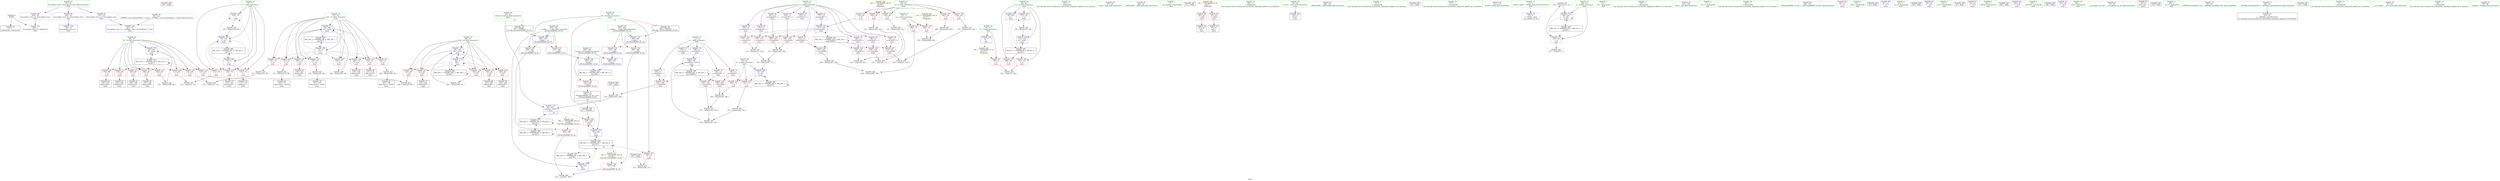 digraph "SVFG" {
	label="SVFG";

	Node0x56038b262e60 [shape=record,color=grey,label="{NodeID: 0\nNullPtr}"];
	Node0x56038b262e60 -> Node0x56038b285d30[style=solid];
	Node0x56038b262e60 -> Node0x56038b28c820[style=solid];
	Node0x56038b2b7a70 [shape=record,color=black,label="{NodeID: 346\n274 = PHI()\n}"];
	Node0x56038b295200 [shape=record,color=grey,label="{NodeID: 263\n228 = cmp(226, 227, )\n}"];
	Node0x56038b28d7c0 [shape=record,color=blue,label="{NodeID: 180\n302\<--297\n__b.addr\<--__b\n_ZSt3maxIdERKT_S2_S2_\n}"];
	Node0x56038b28d7c0 -> Node0x56038b28c1e0[style=dashed];
	Node0x56038b28d7c0 -> Node0x56038b28c2b0[style=dashed];
	Node0x56038b284ba0 [shape=record,color=red,label="{NodeID: 97\n102\<--8\n\<--T\nmain\n}"];
	Node0x56038b284ba0 -> Node0x56038b295680[style=solid];
	Node0x56038b282cd0 [shape=record,color=green,label="{NodeID: 14\n142\<--1\n\<--dummyObj\nCan only get source location for instruction, argument, global var or function.}"];
	Node0x56038b285700 [shape=record,color=red,label="{NodeID: 111\n159\<--66\n\<--N\nmain\n}"];
	Node0x56038b285700 -> Node0x56038b2865b0[style=solid];
	Node0x56038b2838e0 [shape=record,color=green,label="{NodeID: 28\n57\<--58\nmain\<--main_field_insensitive\n}"];
	Node0x56038b2a54e0 [shape=record,color=black,label="{NodeID: 291\nMR_32V_2 = PHI(MR_32V_4, MR_32V_1, )\npts\{140000 \}\n}"];
	Node0x56038b2a54e0 -> Node0x56038b28b5b0[style=dashed];
	Node0x56038b2a54e0 -> Node0x56038b28b680[style=dashed];
	Node0x56038b2a54e0 -> Node0x56038b28bc30[style=dashed];
	Node0x56038b2a54e0 -> Node0x56038b28bdd0[style=dashed];
	Node0x56038b2a54e0 -> Node0x56038b28cd30[style=dashed];
	Node0x56038b2a54e0 -> Node0x56038b2a54e0[style=dashed];
	Node0x56038b28aa50 [shape=record,color=red,label="{NodeID: 125\n172\<--72\n\<--i13\nmain\n}"];
	Node0x56038b28aa50 -> Node0x56038b289700[style=solid];
	Node0x56038b2844a0 [shape=record,color=green,label="{NodeID: 42\n96\<--97\n_ZNSirsERi\<--_ZNSirsERi_field_insensitive\n}"];
	Node0x56038b28b5b0 [shape=record,color=red,label="{NodeID: 139\n139\<--138\n\<--arrayidx18\nmain\n}"];
	Node0x56038b28b5b0 -> Node0x56038b28a180[style=solid];
	Node0x56038b2861a0 [shape=record,color=black,label="{NodeID: 56\n117\<--116\nidxprom\<--\nmain\n}"];
	Node0x56038b291970 [shape=record,color=grey,label="{NodeID: 236\n270 = Binary(268, 269, )\n}"];
	Node0x56038b28c110 [shape=record,color=red,label="{NodeID: 153\n315\<--300\n\<--__a.addr\n_ZSt3maxIdERKT_S2_S2_\n}"];
	Node0x56038b28c110 -> Node0x56038b28d960[style=solid];
	Node0x56038b286d00 [shape=record,color=black,label="{NodeID: 70\n243\<--242\nidxprom65\<--\nmain\n}"];
	Node0x56038b292e70 [shape=record,color=grey,label="{NodeID: 250\n167 = Binary(162, 166, )\n}"];
	Node0x56038b292e70 -> Node0x56038b292270[style=solid];
	Node0x56038b28cd30 [shape=record,color=blue,label="{NodeID: 167\n157\<--154\narrayidx26\<--\nmain\n}"];
	Node0x56038b28cd30 -> Node0x56038b28b750[style=dashed];
	Node0x56038b28cd30 -> Node0x56038b28b820[style=dashed];
	Node0x56038b28cd30 -> Node0x56038b28b8f0[style=dashed];
	Node0x56038b28cd30 -> Node0x56038b28b9c0[style=dashed];
	Node0x56038b28cd30 -> Node0x56038b28bc30[style=dashed];
	Node0x56038b28cd30 -> Node0x56038b28bdd0[style=dashed];
	Node0x56038b28cd30 -> Node0x56038b2a54e0[style=dashed];
	Node0x56038b287860 [shape=record,color=purple,label="{NodeID: 84\n170\<--13\narrayidx33\<--x\nmain\n}"];
	Node0x56038b287860 -> Node0x56038b28b8f0[style=solid];
	Node0x56038b266de0 [shape=record,color=green,label="{NodeID: 1\n7\<--1\n__dso_handle\<--dummyObj\nGlob }"];
	Node0x56038b2b7b40 [shape=record,color=black,label="{NodeID: 347\n211 = PHI()\n}"];
	Node0x56038b295380 [shape=record,color=grey,label="{NodeID: 264\n310 = cmp(307, 309, )\n}"];
	Node0x56038b28d890 [shape=record,color=blue,label="{NodeID: 181\n298\<--312\nretval\<--\n_ZSt3maxIdERKT_S2_S2_\n}"];
	Node0x56038b28d890 -> Node0x56038b2a59e0[style=dashed];
	Node0x56038b284c70 [shape=record,color=red,label="{NodeID: 98\n85\<--19\n\<--stdin\nmain\n}"];
	Node0x56038b284c70 -> Node0x56038b286000[style=solid];
	Node0x56038b282d60 [shape=record,color=green,label="{NodeID: 15\n194\<--1\n\<--dummyObj\nCan only get source location for instruction, argument, global var or function.}"];
	Node0x56038b2857d0 [shape=record,color=red,label="{NodeID: 112\n168\<--66\n\<--N\nmain\n}"];
	Node0x56038b2857d0 -> Node0x56038b286750[style=solid];
	Node0x56038b2839e0 [shape=record,color=green,label="{NodeID: 29\n60\<--61\nretval\<--retval_field_insensitive\nmain\n}"];
	Node0x56038b2839e0 -> Node0x56038b28c920[style=solid];
	Node0x56038b2a59e0 [shape=record,color=black,label="{NodeID: 292\nMR_36V_3 = PHI(MR_36V_4, MR_36V_2, )\npts\{299 \}\n}"];
	Node0x56038b2a59e0 -> Node0x56038b28bf70[style=dashed];
	Node0x56038b28ab20 [shape=record,color=red,label="{NodeID: 126\n180\<--72\n\<--i13\nmain\n}"];
	Node0x56038b28ab20 -> Node0x56038b2868f0[style=solid];
	Node0x56038b2845a0 [shape=record,color=green,label="{NodeID: 43\n106\<--107\n_ZNSirsERd\<--_ZNSirsERd_field_insensitive\n}"];
	Node0x56038b28b680 [shape=record,color=red,label="{NodeID: 140\n149\<--148\n\<--arrayidx22\nmain\n}"];
	Node0x56038b28b680 -> Node0x56038b28a000[style=solid];
	Node0x56038b286270 [shape=record,color=black,label="{NodeID: 57\n121\<--120\nidxprom10\<--\nmain\n}"];
	Node0x56038b291af0 [shape=record,color=grey,label="{NodeID: 237\n146 = Binary(145, 99, )\n}"];
	Node0x56038b291af0 -> Node0x56038b286410[style=solid];
	Node0x56038b28c1e0 [shape=record,color=red,label="{NodeID: 154\n308\<--302\n\<--__b.addr\n_ZSt3maxIdERKT_S2_S2_\n}"];
	Node0x56038b28c1e0 -> Node0x56038b28c450[style=solid];
	Node0x56038b286dd0 [shape=record,color=black,label="{NodeID: 71\n295\<--318\n_ZSt3maxIdERKT_S2_S2__ret\<--\n_ZSt3maxIdERKT_S2_S2_\n|{<s0>14}}"];
	Node0x56038b286dd0:s0 -> Node0x56038b2b7e70[style=solid,color=blue];
	Node0x56038b289280 [shape=record,color=grey,label="{NodeID: 251\n191 = Binary(183, 190, )\n}"];
	Node0x56038b289280 -> Node0x56038b2929f0[style=solid];
	Node0x56038b28ce00 [shape=record,color=blue,label="{NodeID: 168\n74\<--178\nk\<--div\nmain\n}"];
	Node0x56038b28ce00 -> Node0x56038b28ad90[style=dashed];
	Node0x56038b28ce00 -> Node0x56038b28ae60[style=dashed];
	Node0x56038b28ce00 -> Node0x56038b2a3be0[style=dashed];
	Node0x56038b287930 [shape=record,color=purple,label="{NodeID: 85\n175\<--13\narrayidx36\<--x\nmain\n}"];
	Node0x56038b287930 -> Node0x56038b28b9c0[style=solid];
	Node0x56038b267650 [shape=record,color=green,label="{NodeID: 2\n9\<--1\n\<--dummyObj\nCan only get source location for instruction, argument, global var or function.}"];
	Node0x56038b2b7c10 [shape=record,color=black,label="{NodeID: 348\n221 = PHI()\n}"];
	Node0x56038b295500 [shape=record,color=grey,label="{NodeID: 265\n114 = cmp(112, 113, )\n}"];
	Node0x56038b28d960 [shape=record,color=blue,label="{NodeID: 182\n298\<--315\nretval\<--\n_ZSt3maxIdERKT_S2_S2_\n}"];
	Node0x56038b28d960 -> Node0x56038b2a59e0[style=dashed];
	Node0x56038b284d40 [shape=record,color=red,label="{NodeID: 99\n91\<--24\n\<--stdout\nmain\n}"];
	Node0x56038b284d40 -> Node0x56038b2860d0[style=solid];
	Node0x56038b282df0 [shape=record,color=green,label="{NodeID: 16\n217\<--1\n\<--dummyObj\nCan only get source location for instruction, argument, global var or function.}"];
	Node0x56038b2858a0 [shape=record,color=red,label="{NodeID: 113\n196\<--66\n\<--N\nmain\n}"];
	Node0x56038b2858a0 -> Node0x56038b286a90[style=solid];
	Node0x56038b283ab0 [shape=record,color=green,label="{NodeID: 30\n62\<--63\ncs\<--cs_field_insensitive\nmain\n}"];
	Node0x56038b283ab0 -> Node0x56038b284e10[style=solid];
	Node0x56038b283ab0 -> Node0x56038b284ee0[style=solid];
	Node0x56038b283ab0 -> Node0x56038b284fb0[style=solid];
	Node0x56038b283ab0 -> Node0x56038b28c9f0[style=solid];
	Node0x56038b283ab0 -> Node0x56038b28d620[style=solid];
	Node0x56038b28abf0 [shape=record,color=red,label="{NodeID: 127\n185\<--72\n\<--i13\nmain\n}"];
	Node0x56038b28abf0 -> Node0x56038b289880[style=solid];
	Node0x56038b2846a0 [shape=record,color=green,label="{NodeID: 44\n212\<--213\nprintf\<--printf_field_insensitive\n}"];
	Node0x56038b28b750 [shape=record,color=red,label="{NodeID: 141\n162\<--161\n\<--arrayidx28\nmain\n}"];
	Node0x56038b28b750 -> Node0x56038b292e70[style=solid];
	Node0x56038b286340 [shape=record,color=black,label="{NodeID: 58\n137\<--136\nidxprom17\<--\nmain\n}"];
	Node0x56038b291c70 [shape=record,color=grey,label="{NodeID: 238\n246 = Binary(247, 245, )\n}"];
	Node0x56038b291c70 -> Node0x56038b291f70[style=solid];
	Node0x56038b28c2b0 [shape=record,color=red,label="{NodeID: 155\n312\<--302\n\<--__b.addr\n_ZSt3maxIdERKT_S2_S2_\n}"];
	Node0x56038b28c2b0 -> Node0x56038b28d890[style=solid];
	Node0x56038b286ea0 [shape=record,color=purple,label="{NodeID: 72\n41\<--4\n\<--_ZStL8__ioinit\n__cxx_global_var_init\n}"];
	Node0x56038b289400 [shape=record,color=grey,label="{NodeID: 252\n216 = Binary(215, 217, )\n}"];
	Node0x56038b289400 -> Node0x56038b28d140[style=solid];
	Node0x56038b28ced0 [shape=record,color=blue,label="{NodeID: 169\n198\<--195\narrayidx47\<--div45\nmain\n}"];
	Node0x56038b28ced0 -> Node0x56038b28bd00[style=dashed];
	Node0x56038b28ced0 -> Node0x56038b2a4fe0[style=dashed];
	Node0x56038b287a00 [shape=record,color=purple,label="{NodeID: 86\n232\<--13\narrayidx59\<--x\nmain\n}"];
	Node0x56038b287a00 -> Node0x56038b28bc30[style=solid];
	Node0x56038b2671a0 [shape=record,color=green,label="{NodeID: 3\n15\<--1\n.str\<--dummyObj\nGlob }"];
	Node0x56038b2b7d10 [shape=record,color=black,label="{NodeID: 349\n250 = PHI()\n}"];
	Node0x56038b2b7d10 -> Node0x56038b291df0[style=solid];
	Node0x56038b295680 [shape=record,color=grey,label="{NodeID: 266\n103 = cmp(101, 102, )\n}"];
	Node0x56038b284e10 [shape=record,color=red,label="{NodeID: 100\n101\<--62\n\<--cs\nmain\n}"];
	Node0x56038b284e10 -> Node0x56038b295680[style=solid];
	Node0x56038b282e80 [shape=record,color=green,label="{NodeID: 17\n223\<--1\n\<--dummyObj\nCan only get source location for instruction, argument, global var or function.}"];
	Node0x56038b285970 [shape=record,color=red,label="{NodeID: 114\n200\<--66\n\<--N\nmain\n}"];
	Node0x56038b285970 -> Node0x56038b292570[style=solid];
	Node0x56038b283b80 [shape=record,color=green,label="{NodeID: 31\n64\<--65\nD\<--D_field_insensitive\nmain\n}"];
	Node0x56038b283b80 -> Node0x56038b285080[style=solid];
	Node0x56038b283b80 -> Node0x56038b285150[style=solid];
	Node0x56038b283b80 -> Node0x56038b285220[style=solid];
	Node0x56038b283b80 -> Node0x56038b2852f0[style=solid];
	Node0x56038b283b80 -> Node0x56038b2853c0[style=solid];
	Node0x56038b2a6bf0 [shape=record,color=yellow,style=double,label="{NodeID: 294\n2V_1 = ENCHI(MR_2V_0)\npts\{1 \}\nFun[main]}"];
	Node0x56038b2a6bf0 -> Node0x56038b284c70[style=dashed];
	Node0x56038b2a6bf0 -> Node0x56038b284d40[style=dashed];
	Node0x56038b28acc0 [shape=record,color=red,label="{NodeID: 128\n205\<--72\n\<--i13\nmain\n}"];
	Node0x56038b28acc0 -> Node0x56038b292870[style=solid];
	Node0x56038b2847a0 [shape=record,color=green,label="{NodeID: 45\n251\<--252\nsqrt\<--sqrt_field_insensitive\n}"];
	Node0x56038b28b820 [shape=record,color=red,label="{NodeID: 142\n166\<--165\n\<--arrayidx30\nmain\n}"];
	Node0x56038b28b820 -> Node0x56038b292e70[style=solid];
	Node0x56038b286410 [shape=record,color=black,label="{NodeID: 59\n147\<--146\nidxprom21\<--add20\nmain\n}"];
	Node0x56038b291df0 [shape=record,color=grey,label="{NodeID: 239\n253 = Binary(241, 250, )\n}"];
	Node0x56038b291df0 -> Node0x56038b28d3b0[style=solid];
	Node0x56038b28c380 [shape=record,color=red,label="{NodeID: 156\n307\<--306\n\<--\n_ZSt3maxIdERKT_S2_S2_\n}"];
	Node0x56038b28c380 -> Node0x56038b295380[style=solid];
	Node0x56038b286f70 [shape=record,color=purple,label="{NodeID: 73\n118\<--11\narrayidx\<--t\nmain\n}"];
	Node0x56038b289580 [shape=record,color=grey,label="{NodeID: 253\n190 = Binary(184, 189, )\n}"];
	Node0x56038b289580 -> Node0x56038b289280[style=solid];
	Node0x56038b28cfa0 [shape=record,color=blue,label="{NodeID: 170\n66\<--201\nN\<--inc48\nmain\n}"];
	Node0x56038b28cfa0 -> Node0x56038b28a270[style=dashed];
	Node0x56038b28cfa0 -> Node0x56038b2a27e0[style=dashed];
	Node0x56038b287ad0 [shape=record,color=purple,label="{NodeID: 87\n244\<--13\narrayidx66\<--x\nmain\n}"];
	Node0x56038b287ad0 -> Node0x56038b28bdd0[style=solid];
	Node0x56038b267470 [shape=record,color=green,label="{NodeID: 4\n17\<--1\n.str.1\<--dummyObj\nGlob }"];
	Node0x56038b2b7e70 [shape=record,color=black,label="{NodeID: 350\n255 = PHI(295, )\n}"];
	Node0x56038b2b7e70 -> Node0x56038b28bea0[style=solid];
	Node0x56038b284ee0 [shape=record,color=red,label="{NodeID: 101\n209\<--62\n\<--cs\nmain\n}"];
	Node0x56038b282f10 [shape=record,color=green,label="{NodeID: 18\n247\<--1\n\<--dummyObj\nCan only get source location for instruction, argument, global var or function.}"];
	Node0x56038b2a22e0 [shape=record,color=black,label="{NodeID: 281\nMR_8V_3 = PHI(MR_8V_4, MR_8V_2, )\npts\{63 \}\n}"];
	Node0x56038b2a22e0 -> Node0x56038b284e10[style=dashed];
	Node0x56038b2a22e0 -> Node0x56038b284ee0[style=dashed];
	Node0x56038b2a22e0 -> Node0x56038b284fb0[style=dashed];
	Node0x56038b2a22e0 -> Node0x56038b28d620[style=dashed];
	Node0x56038b28a270 [shape=record,color=red,label="{NodeID: 115\n227\<--66\n\<--N\nmain\n}"];
	Node0x56038b28a270 -> Node0x56038b295200[style=solid];
	Node0x56038b283c50 [shape=record,color=green,label="{NodeID: 32\n66\<--67\nN\<--N_field_insensitive\nmain\n}"];
	Node0x56038b283c50 -> Node0x56038b285490[style=solid];
	Node0x56038b283c50 -> Node0x56038b285560[style=solid];
	Node0x56038b283c50 -> Node0x56038b285630[style=solid];
	Node0x56038b283c50 -> Node0x56038b285700[style=solid];
	Node0x56038b283c50 -> Node0x56038b2857d0[style=solid];
	Node0x56038b283c50 -> Node0x56038b2858a0[style=solid];
	Node0x56038b283c50 -> Node0x56038b285970[style=solid];
	Node0x56038b283c50 -> Node0x56038b28a270[style=solid];
	Node0x56038b283c50 -> Node0x56038b28cfa0[style=solid];
	Node0x56038b2a7710 [shape=record,color=yellow,style=double,label="{NodeID: 295\n4V_1 = ENCHI(MR_4V_0)\npts\{10 \}\nFun[main]}"];
	Node0x56038b2a7710 -> Node0x56038b284ba0[style=dashed];
	Node0x56038b28ad90 [shape=record,color=red,label="{NodeID: 129\n184\<--74\n\<--k\nmain\n}"];
	Node0x56038b28ad90 -> Node0x56038b289580[style=solid];
	Node0x56038b2848a0 [shape=record,color=green,label="{NodeID: 46\n256\<--257\n_ZSt3maxIdERKT_S2_S2_\<--_ZSt3maxIdERKT_S2_S2__field_insensitive\n}"];
	Node0x56038b28b8f0 [shape=record,color=red,label="{NodeID: 143\n171\<--170\n\<--arrayidx33\nmain\n}"];
	Node0x56038b28b8f0 -> Node0x56038b2920f0[style=solid];
	Node0x56038b2864e0 [shape=record,color=black,label="{NodeID: 60\n156\<--155\nidxprom25\<--\nmain\n}"];
	Node0x56038b291f70 [shape=record,color=grey,label="{NodeID: 240\n249 = Binary(246, 248, )\n}"];
	Node0x56038b28c450 [shape=record,color=red,label="{NodeID: 157\n309\<--308\n\<--\n_ZSt3maxIdERKT_S2_S2_\n}"];
	Node0x56038b28c450 -> Node0x56038b295380[style=solid];
	Node0x56038b287040 [shape=record,color=purple,label="{NodeID: 74\n182\<--11\narrayidx39\<--t\nmain\n}"];
	Node0x56038b287040 -> Node0x56038b28ba90[style=solid];
	Node0x56038b289700 [shape=record,color=grey,label="{NodeID: 254\n173 = Binary(172, 99, )\n}"];
	Node0x56038b289700 -> Node0x56038b286820[style=solid];
	Node0x56038b28d070 [shape=record,color=blue,label="{NodeID: 171\n72\<--206\ni13\<--inc50\nmain\n}"];
	Node0x56038b28d070 -> Node0x56038b28a710[style=dashed];
	Node0x56038b28d070 -> Node0x56038b28a7e0[style=dashed];
	Node0x56038b28d070 -> Node0x56038b28a8b0[style=dashed];
	Node0x56038b28d070 -> Node0x56038b28a980[style=dashed];
	Node0x56038b28d070 -> Node0x56038b28aa50[style=dashed];
	Node0x56038b28d070 -> Node0x56038b28ab20[style=dashed];
	Node0x56038b28d070 -> Node0x56038b28abf0[style=dashed];
	Node0x56038b28d070 -> Node0x56038b28acc0[style=dashed];
	Node0x56038b28d070 -> Node0x56038b28d070[style=dashed];
	Node0x56038b28d070 -> Node0x56038b2a36e0[style=dashed];
	Node0x56038b287ba0 [shape=record,color=purple,label="{NodeID: 88\n86\<--15\n\<--.str\nmain\n}"];
	Node0x56038b267500 [shape=record,color=green,label="{NodeID: 5\n19\<--1\nstdin\<--dummyObj\nGlob }"];
	Node0x56038b2b8000 [shape=record,color=black,label="{NodeID: 351\n296 = PHI(78, )\n0th arg _ZSt3maxIdERKT_S2_S2_ }"];
	Node0x56038b2b8000 -> Node0x56038b28d6f0[style=solid];
	Node0x56038b284fb0 [shape=record,color=red,label="{NodeID: 102\n277\<--62\n\<--cs\nmain\n}"];
	Node0x56038b284fb0 -> Node0x56038b289b80[style=solid];
	Node0x56038b282fe0 [shape=record,color=green,label="{NodeID: 19\n4\<--6\n_ZStL8__ioinit\<--_ZStL8__ioinit_field_insensitive\nGlob }"];
	Node0x56038b282fe0 -> Node0x56038b286ea0[style=solid];
	Node0x56038b2a27e0 [shape=record,color=black,label="{NodeID: 282\nMR_12V_2 = PHI(MR_12V_4, MR_12V_1, )\npts\{67 \}\n}"];
	Node0x56038b2a27e0 -> Node0x56038b285490[style=dashed];
	Node0x56038b2a27e0 -> Node0x56038b285560[style=dashed];
	Node0x56038b2a27e0 -> Node0x56038b285630[style=dashed];
	Node0x56038b2a27e0 -> Node0x56038b285700[style=dashed];
	Node0x56038b2a27e0 -> Node0x56038b2857d0[style=dashed];
	Node0x56038b2a27e0 -> Node0x56038b2858a0[style=dashed];
	Node0x56038b2a27e0 -> Node0x56038b285970[style=dashed];
	Node0x56038b2a27e0 -> Node0x56038b28a270[style=dashed];
	Node0x56038b2a27e0 -> Node0x56038b28cfa0[style=dashed];
	Node0x56038b2a27e0 -> Node0x56038b2a27e0[style=dashed];
	Node0x56038b28a300 [shape=record,color=red,label="{NodeID: 116\n215\<--68\n\<--A\nmain\n}"];
	Node0x56038b28a300 -> Node0x56038b289400[style=solid];
	Node0x56038b28a300 -> Node0x56038b295080[style=solid];
	Node0x56038b283d20 [shape=record,color=green,label="{NodeID: 33\n68\<--69\nA\<--A_field_insensitive\nmain\n}"];
	Node0x56038b283d20 -> Node0x56038b28a300[style=solid];
	Node0x56038b283d20 -> Node0x56038b28d140[style=solid];
	Node0x56038b28ae60 [shape=record,color=red,label="{NodeID: 130\n192\<--74\n\<--k\nmain\n}"];
	Node0x56038b28ae60 -> Node0x56038b292b70[style=solid];
	Node0x56038b2849a0 [shape=record,color=green,label="{NodeID: 47\n298\<--299\nretval\<--retval_field_insensitive\n_ZSt3maxIdERKT_S2_S2_\n}"];
	Node0x56038b2849a0 -> Node0x56038b28bf70[style=solid];
	Node0x56038b2849a0 -> Node0x56038b28d890[style=solid];
	Node0x56038b2849a0 -> Node0x56038b28d960[style=solid];
	Node0x56038b28b9c0 [shape=record,color=red,label="{NodeID: 144\n176\<--175\n\<--arrayidx36\nmain\n}"];
	Node0x56038b28b9c0 -> Node0x56038b2920f0[style=solid];
	Node0x56038b2865b0 [shape=record,color=black,label="{NodeID: 61\n160\<--159\nidxprom27\<--\nmain\n}"];
	Node0x56038b2920f0 [shape=record,color=grey,label="{NodeID: 241\n177 = Binary(171, 176, )\n}"];
	Node0x56038b2920f0 -> Node0x56038b292270[style=solid];
	Node0x56038b28c520 [shape=record,color=blue,label="{NodeID: 158\n8\<--9\nT\<--\nGlob }"];
	Node0x56038b28c520 -> Node0x56038b2a7710[style=dashed];
	Node0x56038b287110 [shape=record,color=purple,label="{NodeID: 75\n188\<--11\narrayidx42\<--t\nmain\n}"];
	Node0x56038b287110 -> Node0x56038b28bb60[style=solid];
	Node0x56038af94770 [shape=record,color=black,label="{NodeID: 338\n95 = PHI()\n}"];
	Node0x56038b289880 [shape=record,color=grey,label="{NodeID: 255\n186 = Binary(185, 99, )\n}"];
	Node0x56038b289880 -> Node0x56038b2869c0[style=solid];
	Node0x56038b28d140 [shape=record,color=blue,label="{NodeID: 172\n68\<--216\nA\<--dec\nmain\n}"];
	Node0x56038b28d140 -> Node0x56038b28a300[style=dashed];
	Node0x56038b28d140 -> Node0x56038b28d140[style=dashed];
	Node0x56038b28d140 -> Node0x56038b2a2ce0[style=dashed];
	Node0x56038b287c70 [shape=record,color=purple,label="{NodeID: 89\n87\<--17\n\<--.str.1\nmain\n}"];
	Node0x56038b2672c0 [shape=record,color=green,label="{NodeID: 6\n20\<--1\n.str.2\<--dummyObj\nGlob }"];
	Node0x56038b2b8100 [shape=record,color=black,label="{NodeID: 352\n297 = PHI(82, )\n1st arg _ZSt3maxIdERKT_S2_S2_ }"];
	Node0x56038b2b8100 -> Node0x56038b28d7c0[style=solid];
	Node0x56038b29e6e0 [shape=record,color=black,label="{NodeID: 269\nMR_24V_5 = PHI(MR_24V_7, MR_24V_4, )\npts\{79 \}\n|{|<s6>14}}"];
	Node0x56038b29e6e0 -> Node0x56038b28b0d0[style=dashed];
	Node0x56038b29e6e0 -> Node0x56038b28bea0[style=dashed];
	Node0x56038b29e6e0 -> Node0x56038b28d210[style=dashed];
	Node0x56038b29e6e0 -> Node0x56038b28d480[style=dashed];
	Node0x56038b29e6e0 -> Node0x56038b29e6e0[style=dashed];
	Node0x56038b29e6e0 -> Node0x56038b2a40e0[style=dashed];
	Node0x56038b29e6e0:s6 -> Node0x56038b2a8700[style=dashed,color=red];
	Node0x56038b285080 [shape=record,color=red,label="{NodeID: 103\n140\<--64\n\<--D\nmain\n}"];
	Node0x56038b285080 -> Node0x56038b292cf0[style=solid];
	Node0x56038b2830e0 [shape=record,color=green,label="{NodeID: 20\n8\<--10\nT\<--T_field_insensitive\nGlob }"];
	Node0x56038b2830e0 -> Node0x56038b284ba0[style=solid];
	Node0x56038b2830e0 -> Node0x56038b28c520[style=solid];
	Node0x56038b2a2ce0 [shape=record,color=black,label="{NodeID: 283\nMR_14V_2 = PHI(MR_14V_4, MR_14V_1, )\npts\{69 \}\n}"];
	Node0x56038b2a2ce0 -> Node0x56038b28a300[style=dashed];
	Node0x56038b2a2ce0 -> Node0x56038b28d140[style=dashed];
	Node0x56038b28a3d0 [shape=record,color=red,label="{NodeID: 117\n112\<--70\n\<--i\nmain\n}"];
	Node0x56038b28a3d0 -> Node0x56038b295500[style=solid];
	Node0x56038b283df0 [shape=record,color=green,label="{NodeID: 34\n70\<--71\ni\<--i_field_insensitive\nmain\n}"];
	Node0x56038b283df0 -> Node0x56038b28a3d0[style=solid];
	Node0x56038b283df0 -> Node0x56038b28a4a0[style=solid];
	Node0x56038b283df0 -> Node0x56038b28a570[style=solid];
	Node0x56038b283df0 -> Node0x56038b28a640[style=solid];
	Node0x56038b283df0 -> Node0x56038b28cac0[style=solid];
	Node0x56038b283df0 -> Node0x56038b28cb90[style=solid];
	Node0x56038b28af30 [shape=record,color=red,label="{NodeID: 131\n248\<--76\n\<--a\nmain\n}"];
	Node0x56038b28af30 -> Node0x56038b291f70[style=solid];
	Node0x56038b285a90 [shape=record,color=green,label="{NodeID: 48\n300\<--301\n__a.addr\<--__a.addr_field_insensitive\n_ZSt3maxIdERKT_S2_S2_\n}"];
	Node0x56038b285a90 -> Node0x56038b28c040[style=solid];
	Node0x56038b285a90 -> Node0x56038b28c110[style=solid];
	Node0x56038b285a90 -> Node0x56038b28d6f0[style=solid];
	Node0x56038b28ba90 [shape=record,color=red,label="{NodeID: 145\n183\<--182\n\<--arrayidx39\nmain\n}"];
	Node0x56038b28ba90 -> Node0x56038b289280[style=solid];
	Node0x56038b286680 [shape=record,color=black,label="{NodeID: 62\n164\<--163\nidxprom29\<--\nmain\n}"];
	Node0x56038b292270 [shape=record,color=grey,label="{NodeID: 242\n178 = Binary(167, 177, )\n}"];
	Node0x56038b292270 -> Node0x56038b28ce00[style=solid];
	Node0x56038b28c620 [shape=record,color=blue,label="{NodeID: 159\n326\<--31\nllvm.global_ctors_0\<--\nGlob }"];
	Node0x56038b2871e0 [shape=record,color=purple,label="{NodeID: 76\n198\<--11\narrayidx47\<--t\nmain\n}"];
	Node0x56038b2871e0 -> Node0x56038b28ced0[style=solid];
	Node0x56038b2b7310 [shape=record,color=black,label="{NodeID: 339\n105 = PHI()\n}"];
	Node0x56038b289a00 [shape=record,color=grey,label="{NodeID: 256\n126 = Binary(125, 99, )\n}"];
	Node0x56038b289a00 -> Node0x56038b28cb90[style=solid];
	Node0x56038b28d210 [shape=record,color=blue,label="{NodeID: 173\n78\<--223\nt0\<--\nmain\n}"];
	Node0x56038b28d210 -> Node0x56038b29e6e0[style=dashed];
	Node0x56038b287d40 [shape=record,color=purple,label="{NodeID: 90\n92\<--20\n\<--.str.2\nmain\n}"];
	Node0x56038b267350 [shape=record,color=green,label="{NodeID: 7\n22\<--1\n.str.3\<--dummyObj\nGlob }"];
	Node0x56038b285150 [shape=record,color=red,label="{NodeID: 104\n150\<--64\n\<--D\nmain\n}"];
	Node0x56038b285150 -> Node0x56038b2917f0[style=solid];
	Node0x56038b2831e0 [shape=record,color=green,label="{NodeID: 21\n11\<--12\nt\<--t_field_insensitive\nGlob }"];
	Node0x56038b2831e0 -> Node0x56038b286f70[style=solid];
	Node0x56038b2831e0 -> Node0x56038b287040[style=solid];
	Node0x56038b2831e0 -> Node0x56038b287110[style=solid];
	Node0x56038b2831e0 -> Node0x56038b2871e0[style=solid];
	Node0x56038b2831e0 -> Node0x56038b2872b0[style=solid];
	Node0x56038b2a31e0 [shape=record,color=black,label="{NodeID: 284\nMR_16V_2 = PHI(MR_16V_4, MR_16V_1, )\npts\{71 \}\n}"];
	Node0x56038b2a31e0 -> Node0x56038b28cac0[style=dashed];
	Node0x56038b28a4a0 [shape=record,color=red,label="{NodeID: 118\n116\<--70\n\<--i\nmain\n}"];
	Node0x56038b28a4a0 -> Node0x56038b2861a0[style=solid];
	Node0x56038b283ec0 [shape=record,color=green,label="{NodeID: 35\n72\<--73\ni13\<--i13_field_insensitive\nmain\n}"];
	Node0x56038b283ec0 -> Node0x56038b28a710[style=solid];
	Node0x56038b283ec0 -> Node0x56038b28a7e0[style=solid];
	Node0x56038b283ec0 -> Node0x56038b28a8b0[style=solid];
	Node0x56038b283ec0 -> Node0x56038b28a980[style=solid];
	Node0x56038b283ec0 -> Node0x56038b28aa50[style=solid];
	Node0x56038b283ec0 -> Node0x56038b28ab20[style=solid];
	Node0x56038b283ec0 -> Node0x56038b28abf0[style=solid];
	Node0x56038b283ec0 -> Node0x56038b28acc0[style=solid];
	Node0x56038b283ec0 -> Node0x56038b28cc60[style=solid];
	Node0x56038b283ec0 -> Node0x56038b28d070[style=solid];
	Node0x56038b2a79b0 [shape=record,color=yellow,style=double,label="{NodeID: 298\n10V_1 = ENCHI(MR_10V_0)\npts\{65 \}\nFun[main]}"];
	Node0x56038b2a79b0 -> Node0x56038b285080[style=dashed];
	Node0x56038b2a79b0 -> Node0x56038b285150[style=dashed];
	Node0x56038b2a79b0 -> Node0x56038b285220[style=dashed];
	Node0x56038b2a79b0 -> Node0x56038b2852f0[style=dashed];
	Node0x56038b2a79b0 -> Node0x56038b2853c0[style=dashed];
	Node0x56038b28b000 [shape=record,color=red,label="{NodeID: 132\n269\<--76\n\<--a\nmain\n}"];
	Node0x56038b28b000 -> Node0x56038b291970[style=solid];
	Node0x56038b285b60 [shape=record,color=green,label="{NodeID: 49\n302\<--303\n__b.addr\<--__b.addr_field_insensitive\n_ZSt3maxIdERKT_S2_S2_\n}"];
	Node0x56038b285b60 -> Node0x56038b28c1e0[style=solid];
	Node0x56038b285b60 -> Node0x56038b28c2b0[style=solid];
	Node0x56038b285b60 -> Node0x56038b28d7c0[style=solid];
	Node0x56038b28bb60 [shape=record,color=red,label="{NodeID: 146\n189\<--188\n\<--arrayidx42\nmain\n}"];
	Node0x56038b28bb60 -> Node0x56038b289580[style=solid];
	Node0x56038b286750 [shape=record,color=black,label="{NodeID: 63\n169\<--168\nidxprom32\<--\nmain\n}"];
	Node0x56038b2923f0 [shape=record,color=grey,label="{NodeID: 243\n263 = Binary(262, 99, )\n}"];
	Node0x56038b2923f0 -> Node0x56038b28d550[style=solid];
	Node0x56038b28c720 [shape=record,color=blue,label="{NodeID: 160\n327\<--32\nllvm.global_ctors_1\<--_GLOBAL__sub_I_KainanWang_1_0.cpp\nGlob }"];
	Node0x56038b2872b0 [shape=record,color=purple,label="{NodeID: 77\n240\<--11\narrayidx64\<--t\nmain\n}"];
	Node0x56038b2872b0 -> Node0x56038b28bd00[style=solid];
	Node0x56038b2b7470 [shape=record,color=black,label="{NodeID: 340\n42 = PHI()\n}"];
	Node0x56038b289b80 [shape=record,color=grey,label="{NodeID: 257\n278 = Binary(277, 99, )\n}"];
	Node0x56038b289b80 -> Node0x56038b28d620[style=solid];
	Node0x56038b28d2e0 [shape=record,color=blue,label="{NodeID: 174\n80\<--9\ni54\<--\nmain\n}"];
	Node0x56038b28d2e0 -> Node0x56038b28b1a0[style=dashed];
	Node0x56038b28d2e0 -> Node0x56038b28b270[style=dashed];
	Node0x56038b28d2e0 -> Node0x56038b28b340[style=dashed];
	Node0x56038b28d2e0 -> Node0x56038b28b410[style=dashed];
	Node0x56038b28d2e0 -> Node0x56038b28b4e0[style=dashed];
	Node0x56038b28d2e0 -> Node0x56038b28d2e0[style=dashed];
	Node0x56038b28d2e0 -> Node0x56038b28d550[style=dashed];
	Node0x56038b28d2e0 -> Node0x56038b2a45e0[style=dashed];
	Node0x56038b287e10 [shape=record,color=purple,label="{NodeID: 91\n93\<--22\n\<--.str.3\nmain\n}"];
	Node0x56038b266b40 [shape=record,color=green,label="{NodeID: 8\n24\<--1\nstdout\<--dummyObj\nGlob }"];
	Node0x56038b29f0e0 [shape=record,color=black,label="{NodeID: 271\nMR_28V_4 = PHI(MR_28V_6, MR_28V_3, )\npts\{83 \}\n}"];
	Node0x56038b29f0e0 -> Node0x56038b28d3b0[style=dashed];
	Node0x56038b29f0e0 -> Node0x56038b29f0e0[style=dashed];
	Node0x56038b29f0e0 -> Node0x56038b2a4ae0[style=dashed];
	Node0x56038b285220 [shape=record,color=red,label="{NodeID: 105\n154\<--64\n\<--D\nmain\n}"];
	Node0x56038b285220 -> Node0x56038b28cd30[style=solid];
	Node0x56038b2832e0 [shape=record,color=green,label="{NodeID: 22\n13\<--14\nx\<--x_field_insensitive\nGlob }"];
	Node0x56038b2832e0 -> Node0x56038b287380[style=solid];
	Node0x56038b2832e0 -> Node0x56038b287450[style=solid];
	Node0x56038b2832e0 -> Node0x56038b287520[style=solid];
	Node0x56038b2832e0 -> Node0x56038b2875f0[style=solid];
	Node0x56038b2832e0 -> Node0x56038b2876c0[style=solid];
	Node0x56038b2832e0 -> Node0x56038b287790[style=solid];
	Node0x56038b2832e0 -> Node0x56038b287860[style=solid];
	Node0x56038b2832e0 -> Node0x56038b287930[style=solid];
	Node0x56038b2832e0 -> Node0x56038b287a00[style=solid];
	Node0x56038b2832e0 -> Node0x56038b287ad0[style=solid];
	Node0x56038b2a36e0 [shape=record,color=black,label="{NodeID: 285\nMR_18V_2 = PHI(MR_18V_4, MR_18V_1, )\npts\{73 \}\n}"];
	Node0x56038b2a36e0 -> Node0x56038b28cc60[style=dashed];
	Node0x56038b28a570 [shape=record,color=red,label="{NodeID: 119\n120\<--70\n\<--i\nmain\n}"];
	Node0x56038b28a570 -> Node0x56038b286270[style=solid];
	Node0x56038b283f90 [shape=record,color=green,label="{NodeID: 36\n74\<--75\nk\<--k_field_insensitive\nmain\n}"];
	Node0x56038b283f90 -> Node0x56038b28ad90[style=solid];
	Node0x56038b283f90 -> Node0x56038b28ae60[style=solid];
	Node0x56038b283f90 -> Node0x56038b28ce00[style=solid];
	Node0x56038b28b0d0 [shape=record,color=red,label="{NodeID: 133\n266\<--78\n\<--t0\nmain\n}"];
	Node0x56038b28b0d0 -> Node0x56038b291370[style=solid];
	Node0x56038b285c30 [shape=record,color=green,label="{NodeID: 50\n32\<--322\n_GLOBAL__sub_I_KainanWang_1_0.cpp\<--_GLOBAL__sub_I_KainanWang_1_0.cpp_field_insensitive\n}"];
	Node0x56038b285c30 -> Node0x56038b28c720[style=solid];
	Node0x56038b2a8700 [shape=record,color=yellow,style=double,label="{NodeID: 313\n24V_1 = ENCHI(MR_24V_0)\npts\{79 \}\nFun[_ZSt3maxIdERKT_S2_S2_]}"];
	Node0x56038b2a8700 -> Node0x56038b28c380[style=dashed];
	Node0x56038b28bc30 [shape=record,color=red,label="{NodeID: 147\n233\<--232\n\<--arrayidx59\nmain\n}"];
	Node0x56038b28bc30 -> Node0x56038b289e80[style=solid];
	Node0x56038b286820 [shape=record,color=black,label="{NodeID: 64\n174\<--173\nidxprom35\<--add34\nmain\n}"];
	Node0x56038b292570 [shape=record,color=grey,label="{NodeID: 244\n201 = Binary(200, 99, )\n}"];
	Node0x56038b292570 -> Node0x56038b28cfa0[style=solid];
	Node0x56038b28c820 [shape=record,color=blue, style = dotted,label="{NodeID: 161\n328\<--3\nllvm.global_ctors_2\<--dummyVal\nGlob }"];
	Node0x56038b287380 [shape=record,color=purple,label="{NodeID: 78\n122\<--13\narrayidx11\<--x\nmain\n}"];
	Node0x56038b2b7540 [shape=record,color=black,label="{NodeID: 341\n108 = PHI()\n}"];
	Node0x56038b289d00 [shape=record,color=grey,label="{NodeID: 258\n134 = cmp(132, 133, )\n}"];
	Node0x56038b28d3b0 [shape=record,color=blue,label="{NodeID: 175\n82\<--253\nref.tmp\<--sub70\nmain\n|{|<s2>14}}"];
	Node0x56038b28d3b0 -> Node0x56038b28bea0[style=dashed];
	Node0x56038b28d3b0 -> Node0x56038b29f0e0[style=dashed];
	Node0x56038b28d3b0:s2 -> Node0x56038b2a87e0[style=dashed,color=red];
	Node0x56038b287ee0 [shape=record,color=purple,label="{NodeID: 92\n210\<--26\n\<--.str.4\nmain\n}"];
	Node0x56038b266bd0 [shape=record,color=green,label="{NodeID: 9\n25\<--1\n_ZSt3cin\<--dummyObj\nGlob }"];
	Node0x56038b2852f0 [shape=record,color=red,label="{NodeID: 106\n234\<--64\n\<--D\nmain\n}"];
	Node0x56038b2852f0 -> Node0x56038b291670[style=solid];
	Node0x56038b2833e0 [shape=record,color=green,label="{NodeID: 23\n30\<--34\nllvm.global_ctors\<--llvm.global_ctors_field_insensitive\nGlob }"];
	Node0x56038b2833e0 -> Node0x56038b288080[style=solid];
	Node0x56038b2833e0 -> Node0x56038b288180[style=solid];
	Node0x56038b2833e0 -> Node0x56038b284aa0[style=solid];
	Node0x56038b2a3be0 [shape=record,color=black,label="{NodeID: 286\nMR_20V_2 = PHI(MR_20V_4, MR_20V_1, )\npts\{75 \}\n}"];
	Node0x56038b2a3be0 -> Node0x56038b28ce00[style=dashed];
	Node0x56038b2a3be0 -> Node0x56038b2a3be0[style=dashed];
	Node0x56038b28a640 [shape=record,color=red,label="{NodeID: 120\n125\<--70\n\<--i\nmain\n}"];
	Node0x56038b28a640 -> Node0x56038b289a00[style=solid];
	Node0x56038b284060 [shape=record,color=green,label="{NodeID: 37\n76\<--77\na\<--a_field_insensitive\nmain\n}"];
	Node0x56038b284060 -> Node0x56038b28af30[style=solid];
	Node0x56038b284060 -> Node0x56038b28b000[style=solid];
	Node0x56038b28b1a0 [shape=record,color=red,label="{NodeID: 134\n226\<--80\n\<--i54\nmain\n}"];
	Node0x56038b28b1a0 -> Node0x56038b295200[style=solid];
	Node0x56038b285d30 [shape=record,color=black,label="{NodeID: 51\n2\<--3\ndummyVal\<--dummyVal\n}"];
	Node0x56038b2a87e0 [shape=record,color=yellow,style=double,label="{NodeID: 314\n28V_1 = ENCHI(MR_28V_0)\npts\{83 \}\nFun[_ZSt3maxIdERKT_S2_S2_]}"];
	Node0x56038b2a87e0 -> Node0x56038b28c450[style=dashed];
	Node0x56038b28bd00 [shape=record,color=red,label="{NodeID: 148\n241\<--240\n\<--arrayidx64\nmain\n}"];
	Node0x56038b28bd00 -> Node0x56038b291df0[style=solid];
	Node0x56038b2868f0 [shape=record,color=black,label="{NodeID: 65\n181\<--180\nidxprom38\<--\nmain\n}"];
	Node0x56038b2926f0 [shape=record,color=grey,label="{NodeID: 245\n268 = Binary(247, 267, )\n}"];
	Node0x56038b2926f0 -> Node0x56038b291970[style=solid];
	Node0x56038b28c920 [shape=record,color=blue,label="{NodeID: 162\n60\<--9\nretval\<--\nmain\n}"];
	Node0x56038b287450 [shape=record,color=purple,label="{NodeID: 79\n138\<--13\narrayidx18\<--x\nmain\n}"];
	Node0x56038b287450 -> Node0x56038b28b5b0[style=solid];
	Node0x56038b2b7670 [shape=record,color=black,label="{NodeID: 342\n109 = PHI()\n}"];
	Node0x56038b289e80 [shape=record,color=grey,label="{NodeID: 259\n236 = cmp(233, 235, )\n}"];
	Node0x56038b28d480 [shape=record,color=blue,label="{NodeID: 176\n78\<--258\nt0\<--\nmain\n}"];
	Node0x56038b28d480 -> Node0x56038b29e6e0[style=dashed];
	Node0x56038b287fb0 [shape=record,color=purple,label="{NodeID: 93\n273\<--28\n\<--.str.5\nmain\n}"];
	Node0x56038b266c60 [shape=record,color=green,label="{NodeID: 10\n26\<--1\n.str.4\<--dummyObj\nGlob }"];
	Node0x56038b2853c0 [shape=record,color=red,label="{NodeID: 107\n267\<--64\n\<--D\nmain\n}"];
	Node0x56038b2853c0 -> Node0x56038b2926f0[style=solid];
	Node0x56038b2834e0 [shape=record,color=green,label="{NodeID: 24\n35\<--36\n__cxx_global_var_init\<--__cxx_global_var_init_field_insensitive\n}"];
	Node0x56038b2a40e0 [shape=record,color=black,label="{NodeID: 287\nMR_24V_2 = PHI(MR_24V_3, MR_24V_1, )\npts\{79 \}\n}"];
	Node0x56038b2a40e0 -> Node0x56038b28d210[style=dashed];
	Node0x56038b2a40e0 -> Node0x56038b2a40e0[style=dashed];
	Node0x56038b28a710 [shape=record,color=red,label="{NodeID: 121\n131\<--72\n\<--i13\nmain\n}"];
	Node0x56038b28a710 -> Node0x56038b2914f0[style=solid];
	Node0x56038b284130 [shape=record,color=green,label="{NodeID: 38\n78\<--79\nt0\<--t0_field_insensitive\nmain\n|{|<s3>14}}"];
	Node0x56038b284130 -> Node0x56038b28b0d0[style=solid];
	Node0x56038b284130 -> Node0x56038b28d210[style=solid];
	Node0x56038b284130 -> Node0x56038b28d480[style=solid];
	Node0x56038b284130:s3 -> Node0x56038b2b8000[style=solid,color=red];
	Node0x56038b28b270 [shape=record,color=red,label="{NodeID: 135\n230\<--80\n\<--i54\nmain\n}"];
	Node0x56038b28b270 -> Node0x56038b286b60[style=solid];
	Node0x56038b285e30 [shape=record,color=black,label="{NodeID: 52\n59\<--9\nmain_ret\<--\nmain\n}"];
	Node0x56038b291370 [shape=record,color=grey,label="{NodeID: 232\n272 = Binary(266, 271, )\n}"];
	Node0x56038b28bdd0 [shape=record,color=red,label="{NodeID: 149\n245\<--244\n\<--arrayidx66\nmain\n}"];
	Node0x56038b28bdd0 -> Node0x56038b291c70[style=solid];
	Node0x56038b2869c0 [shape=record,color=black,label="{NodeID: 66\n187\<--186\nidxprom41\<--add40\nmain\n}"];
	Node0x56038b292870 [shape=record,color=grey,label="{NodeID: 246\n206 = Binary(205, 99, )\n}"];
	Node0x56038b292870 -> Node0x56038b28d070[style=solid];
	Node0x56038b28c9f0 [shape=record,color=blue,label="{NodeID: 163\n62\<--99\ncs\<--\nmain\n}"];
	Node0x56038b28c9f0 -> Node0x56038b2a22e0[style=dashed];
	Node0x56038b287520 [shape=record,color=purple,label="{NodeID: 80\n148\<--13\narrayidx22\<--x\nmain\n}"];
	Node0x56038b287520 -> Node0x56038b28b680[style=solid];
	Node0x56038b2b7740 [shape=record,color=black,label="{NodeID: 343\n119 = PHI()\n}"];
	Node0x56038b28a000 [shape=record,color=grey,label="{NodeID: 260\n152 = cmp(149, 151, )\n}"];
	Node0x56038b28d550 [shape=record,color=blue,label="{NodeID: 177\n80\<--263\ni54\<--inc74\nmain\n}"];
	Node0x56038b28d550 -> Node0x56038b28b1a0[style=dashed];
	Node0x56038b28d550 -> Node0x56038b28b270[style=dashed];
	Node0x56038b28d550 -> Node0x56038b28b340[style=dashed];
	Node0x56038b28d550 -> Node0x56038b28b410[style=dashed];
	Node0x56038b28d550 -> Node0x56038b28b4e0[style=dashed];
	Node0x56038b28d550 -> Node0x56038b28d2e0[style=dashed];
	Node0x56038b28d550 -> Node0x56038b28d550[style=dashed];
	Node0x56038b28d550 -> Node0x56038b2a45e0[style=dashed];
	Node0x56038b288080 [shape=record,color=purple,label="{NodeID: 94\n326\<--30\nllvm.global_ctors_0\<--llvm.global_ctors\nGlob }"];
	Node0x56038b288080 -> Node0x56038b28c620[style=solid];
	Node0x56038b282b20 [shape=record,color=green,label="{NodeID: 11\n28\<--1\n.str.5\<--dummyObj\nGlob }"];
	Node0x56038b285490 [shape=record,color=red,label="{NodeID: 108\n113\<--66\n\<--N\nmain\n}"];
	Node0x56038b285490 -> Node0x56038b295500[style=solid];
	Node0x56038b2835e0 [shape=record,color=green,label="{NodeID: 25\n39\<--40\n_ZNSt8ios_base4InitC1Ev\<--_ZNSt8ios_base4InitC1Ev_field_insensitive\n}"];
	Node0x56038b2a45e0 [shape=record,color=black,label="{NodeID: 288\nMR_26V_2 = PHI(MR_26V_3, MR_26V_1, )\npts\{81 \}\n}"];
	Node0x56038b2a45e0 -> Node0x56038b28d2e0[style=dashed];
	Node0x56038b2a45e0 -> Node0x56038b2a45e0[style=dashed];
	Node0x56038b28a7e0 [shape=record,color=red,label="{NodeID: 122\n136\<--72\n\<--i13\nmain\n}"];
	Node0x56038b28a7e0 -> Node0x56038b286340[style=solid];
	Node0x56038b284200 [shape=record,color=green,label="{NodeID: 39\n80\<--81\ni54\<--i54_field_insensitive\nmain\n}"];
	Node0x56038b284200 -> Node0x56038b28b1a0[style=solid];
	Node0x56038b284200 -> Node0x56038b28b270[style=solid];
	Node0x56038b284200 -> Node0x56038b28b340[style=solid];
	Node0x56038b284200 -> Node0x56038b28b410[style=solid];
	Node0x56038b284200 -> Node0x56038b28b4e0[style=solid];
	Node0x56038b284200 -> Node0x56038b28d2e0[style=solid];
	Node0x56038b284200 -> Node0x56038b28d550[style=solid];
	Node0x56038b28b340 [shape=record,color=red,label="{NodeID: 136\n238\<--80\n\<--i54\nmain\n}"];
	Node0x56038b28b340 -> Node0x56038b286c30[style=solid];
	Node0x56038b285f00 [shape=record,color=black,label="{NodeID: 53\n43\<--44\n\<--_ZNSt8ios_base4InitD1Ev\nCan only get source location for instruction, argument, global var or function.}"];
	Node0x56038b2914f0 [shape=record,color=grey,label="{NodeID: 233\n132 = Binary(131, 99, )\n}"];
	Node0x56038b2914f0 -> Node0x56038b289d00[style=solid];
	Node0x56038b28bea0 [shape=record,color=red,label="{NodeID: 150\n258\<--255\n\<--call71\nmain\n}"];
	Node0x56038b28bea0 -> Node0x56038b28d480[style=solid];
	Node0x56038b286a90 [shape=record,color=black,label="{NodeID: 67\n197\<--196\nidxprom46\<--\nmain\n}"];
	Node0x56038b2929f0 [shape=record,color=grey,label="{NodeID: 247\n195 = Binary(191, 193, )\n}"];
	Node0x56038b2929f0 -> Node0x56038b28ced0[style=solid];
	Node0x56038b28cac0 [shape=record,color=blue,label="{NodeID: 164\n70\<--9\ni\<--\nmain\n}"];
	Node0x56038b28cac0 -> Node0x56038b28a3d0[style=dashed];
	Node0x56038b28cac0 -> Node0x56038b28a4a0[style=dashed];
	Node0x56038b28cac0 -> Node0x56038b28a570[style=dashed];
	Node0x56038b28cac0 -> Node0x56038b28a640[style=dashed];
	Node0x56038b28cac0 -> Node0x56038b28cb90[style=dashed];
	Node0x56038b28cac0 -> Node0x56038b2a31e0[style=dashed];
	Node0x56038b2875f0 [shape=record,color=purple,label="{NodeID: 81\n157\<--13\narrayidx26\<--x\nmain\n}"];
	Node0x56038b2875f0 -> Node0x56038b28cd30[style=solid];
	Node0x56038b2b7870 [shape=record,color=black,label="{NodeID: 344\n123 = PHI()\n}"];
	Node0x56038b28a180 [shape=record,color=grey,label="{NodeID: 261\n143 = cmp(139, 141, )\n}"];
	Node0x56038b28d620 [shape=record,color=blue,label="{NodeID: 178\n62\<--278\ncs\<--inc82\nmain\n}"];
	Node0x56038b28d620 -> Node0x56038b2a22e0[style=dashed];
	Node0x56038b288180 [shape=record,color=purple,label="{NodeID: 95\n327\<--30\nllvm.global_ctors_1\<--llvm.global_ctors\nGlob }"];
	Node0x56038b288180 -> Node0x56038b28c720[style=solid];
	Node0x56038b282bb0 [shape=record,color=green,label="{NodeID: 12\n31\<--1\n\<--dummyObj\nCan only get source location for instruction, argument, global var or function.}"];
	Node0x56038b285560 [shape=record,color=red,label="{NodeID: 109\n133\<--66\n\<--N\nmain\n}"];
	Node0x56038b285560 -> Node0x56038b289d00[style=solid];
	Node0x56038b2836e0 [shape=record,color=green,label="{NodeID: 26\n45\<--46\n__cxa_atexit\<--__cxa_atexit_field_insensitive\n}"];
	Node0x56038b2a4ae0 [shape=record,color=black,label="{NodeID: 289\nMR_28V_2 = PHI(MR_28V_3, MR_28V_1, )\npts\{83 \}\n}"];
	Node0x56038b2a4ae0 -> Node0x56038b29f0e0[style=dashed];
	Node0x56038b2a4ae0 -> Node0x56038b2a4ae0[style=dashed];
	Node0x56038b28a8b0 [shape=record,color=red,label="{NodeID: 123\n145\<--72\n\<--i13\nmain\n}"];
	Node0x56038b28a8b0 -> Node0x56038b291af0[style=solid];
	Node0x56038b2842d0 [shape=record,color=green,label="{NodeID: 40\n82\<--83\nref.tmp\<--ref.tmp_field_insensitive\nmain\n|{|<s1>14}}"];
	Node0x56038b2842d0 -> Node0x56038b28d3b0[style=solid];
	Node0x56038b2842d0:s1 -> Node0x56038b2b8100[style=solid,color=red];
	Node0x56038b28b410 [shape=record,color=red,label="{NodeID: 137\n242\<--80\n\<--i54\nmain\n}"];
	Node0x56038b28b410 -> Node0x56038b286d00[style=solid];
	Node0x56038b286000 [shape=record,color=black,label="{NodeID: 54\n88\<--85\ncall\<--\nmain\n}"];
	Node0x56038b291670 [shape=record,color=grey,label="{NodeID: 234\n235 = Binary(234, 142, )\n}"];
	Node0x56038b291670 -> Node0x56038b289e80[style=solid];
	Node0x56038b28bf70 [shape=record,color=red,label="{NodeID: 151\n318\<--298\n\<--retval\n_ZSt3maxIdERKT_S2_S2_\n}"];
	Node0x56038b28bf70 -> Node0x56038b286dd0[style=solid];
	Node0x56038b286b60 [shape=record,color=black,label="{NodeID: 68\n231\<--230\nidxprom58\<--\nmain\n}"];
	Node0x56038b292b70 [shape=record,color=grey,label="{NodeID: 248\n193 = Binary(194, 192, )\n}"];
	Node0x56038b292b70 -> Node0x56038b2929f0[style=solid];
	Node0x56038b28cb90 [shape=record,color=blue,label="{NodeID: 165\n70\<--126\ni\<--inc\nmain\n}"];
	Node0x56038b28cb90 -> Node0x56038b28a3d0[style=dashed];
	Node0x56038b28cb90 -> Node0x56038b28a4a0[style=dashed];
	Node0x56038b28cb90 -> Node0x56038b28a570[style=dashed];
	Node0x56038b28cb90 -> Node0x56038b28a640[style=dashed];
	Node0x56038b28cb90 -> Node0x56038b28cb90[style=dashed];
	Node0x56038b28cb90 -> Node0x56038b2a31e0[style=dashed];
	Node0x56038b2876c0 [shape=record,color=purple,label="{NodeID: 82\n161\<--13\narrayidx28\<--x\nmain\n}"];
	Node0x56038b2876c0 -> Node0x56038b28b750[style=solid];
	Node0x56038b2b7940 [shape=record,color=black,label="{NodeID: 345\n271 = PHI()\n}"];
	Node0x56038b2b7940 -> Node0x56038b291370[style=solid];
	Node0x56038b295080 [shape=record,color=grey,label="{NodeID: 262\n219 = cmp(215, 9, )\n}"];
	Node0x56038b28d6f0 [shape=record,color=blue,label="{NodeID: 179\n300\<--296\n__a.addr\<--__a\n_ZSt3maxIdERKT_S2_S2_\n}"];
	Node0x56038b28d6f0 -> Node0x56038b28c040[style=dashed];
	Node0x56038b28d6f0 -> Node0x56038b28c110[style=dashed];
	Node0x56038b284aa0 [shape=record,color=purple,label="{NodeID: 96\n328\<--30\nllvm.global_ctors_2\<--llvm.global_ctors\nGlob }"];
	Node0x56038b284aa0 -> Node0x56038b28c820[style=solid];
	Node0x56038b282c40 [shape=record,color=green,label="{NodeID: 13\n99\<--1\n\<--dummyObj\nCan only get source location for instruction, argument, global var or function.}"];
	Node0x56038b285630 [shape=record,color=red,label="{NodeID: 110\n155\<--66\n\<--N\nmain\n}"];
	Node0x56038b285630 -> Node0x56038b2864e0[style=solid];
	Node0x56038b2837e0 [shape=record,color=green,label="{NodeID: 27\n44\<--50\n_ZNSt8ios_base4InitD1Ev\<--_ZNSt8ios_base4InitD1Ev_field_insensitive\n}"];
	Node0x56038b2837e0 -> Node0x56038b285f00[style=solid];
	Node0x56038b2a4fe0 [shape=record,color=black,label="{NodeID: 290\nMR_30V_2 = PHI(MR_30V_4, MR_30V_1, )\npts\{120000 \}\n}"];
	Node0x56038b2a4fe0 -> Node0x56038b28ba90[style=dashed];
	Node0x56038b2a4fe0 -> Node0x56038b28bb60[style=dashed];
	Node0x56038b2a4fe0 -> Node0x56038b28bd00[style=dashed];
	Node0x56038b2a4fe0 -> Node0x56038b28ced0[style=dashed];
	Node0x56038b2a4fe0 -> Node0x56038b2a4fe0[style=dashed];
	Node0x56038b28a980 [shape=record,color=red,label="{NodeID: 124\n163\<--72\n\<--i13\nmain\n}"];
	Node0x56038b28a980 -> Node0x56038b286680[style=solid];
	Node0x56038b2843a0 [shape=record,color=green,label="{NodeID: 41\n89\<--90\nfreopen\<--freopen_field_insensitive\n}"];
	Node0x56038b2a7ef0 [shape=record,color=yellow,style=double,label="{NodeID: 304\n22V_1 = ENCHI(MR_22V_0)\npts\{77 \}\nFun[main]}"];
	Node0x56038b2a7ef0 -> Node0x56038b28af30[style=dashed];
	Node0x56038b2a7ef0 -> Node0x56038b28b000[style=dashed];
	Node0x56038b28b4e0 [shape=record,color=red,label="{NodeID: 138\n262\<--80\n\<--i54\nmain\n}"];
	Node0x56038b28b4e0 -> Node0x56038b2923f0[style=solid];
	Node0x56038b2860d0 [shape=record,color=black,label="{NodeID: 55\n94\<--91\ncall1\<--\nmain\n}"];
	Node0x56038b2917f0 [shape=record,color=grey,label="{NodeID: 235\n151 = Binary(150, 142, )\n}"];
	Node0x56038b2917f0 -> Node0x56038b28a000[style=solid];
	Node0x56038b28c040 [shape=record,color=red,label="{NodeID: 152\n306\<--300\n\<--__a.addr\n_ZSt3maxIdERKT_S2_S2_\n}"];
	Node0x56038b28c040 -> Node0x56038b28c380[style=solid];
	Node0x56038b286c30 [shape=record,color=black,label="{NodeID: 69\n239\<--238\nidxprom63\<--\nmain\n}"];
	Node0x56038b292cf0 [shape=record,color=grey,label="{NodeID: 249\n141 = Binary(140, 142, )\n}"];
	Node0x56038b292cf0 -> Node0x56038b28a180[style=solid];
	Node0x56038b28cc60 [shape=record,color=blue,label="{NodeID: 166\n72\<--9\ni13\<--\nmain\n}"];
	Node0x56038b28cc60 -> Node0x56038b28a710[style=dashed];
	Node0x56038b28cc60 -> Node0x56038b28a7e0[style=dashed];
	Node0x56038b28cc60 -> Node0x56038b28a8b0[style=dashed];
	Node0x56038b28cc60 -> Node0x56038b28a980[style=dashed];
	Node0x56038b28cc60 -> Node0x56038b28aa50[style=dashed];
	Node0x56038b28cc60 -> Node0x56038b28ab20[style=dashed];
	Node0x56038b28cc60 -> Node0x56038b28abf0[style=dashed];
	Node0x56038b28cc60 -> Node0x56038b28acc0[style=dashed];
	Node0x56038b28cc60 -> Node0x56038b28d070[style=dashed];
	Node0x56038b28cc60 -> Node0x56038b2a36e0[style=dashed];
	Node0x56038b287790 [shape=record,color=purple,label="{NodeID: 83\n165\<--13\narrayidx30\<--x\nmain\n}"];
	Node0x56038b287790 -> Node0x56038b28b820[style=solid];
}
